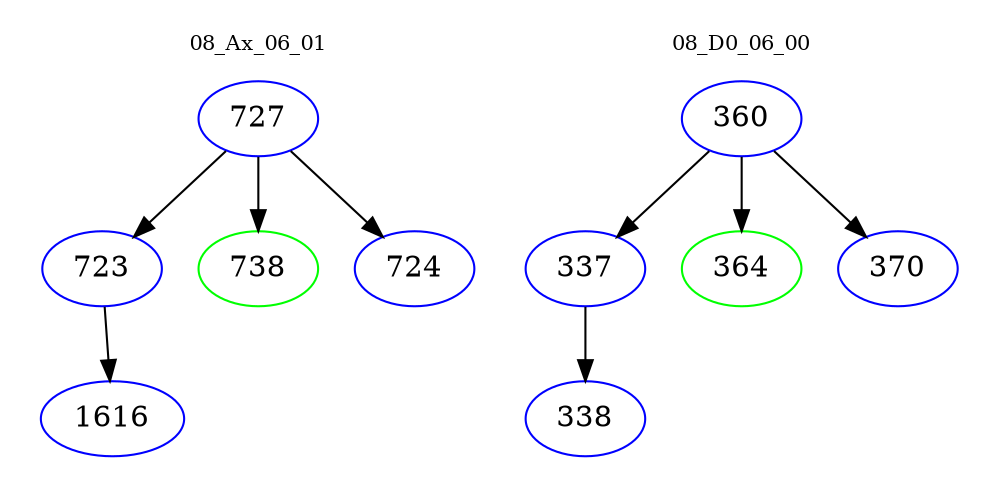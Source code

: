 digraph{
subgraph cluster_0 {
color = white
label = "08_Ax_06_01";
fontsize=10;
T0_727 [label="727", color="blue"]
T0_727 -> T0_723 [color="black"]
T0_723 [label="723", color="blue"]
T0_723 -> T0_1616 [color="black"]
T0_1616 [label="1616", color="blue"]
T0_727 -> T0_738 [color="black"]
T0_738 [label="738", color="green"]
T0_727 -> T0_724 [color="black"]
T0_724 [label="724", color="blue"]
}
subgraph cluster_1 {
color = white
label = "08_D0_06_00";
fontsize=10;
T1_360 [label="360", color="blue"]
T1_360 -> T1_337 [color="black"]
T1_337 [label="337", color="blue"]
T1_337 -> T1_338 [color="black"]
T1_338 [label="338", color="blue"]
T1_360 -> T1_364 [color="black"]
T1_364 [label="364", color="green"]
T1_360 -> T1_370 [color="black"]
T1_370 [label="370", color="blue"]
}
}
